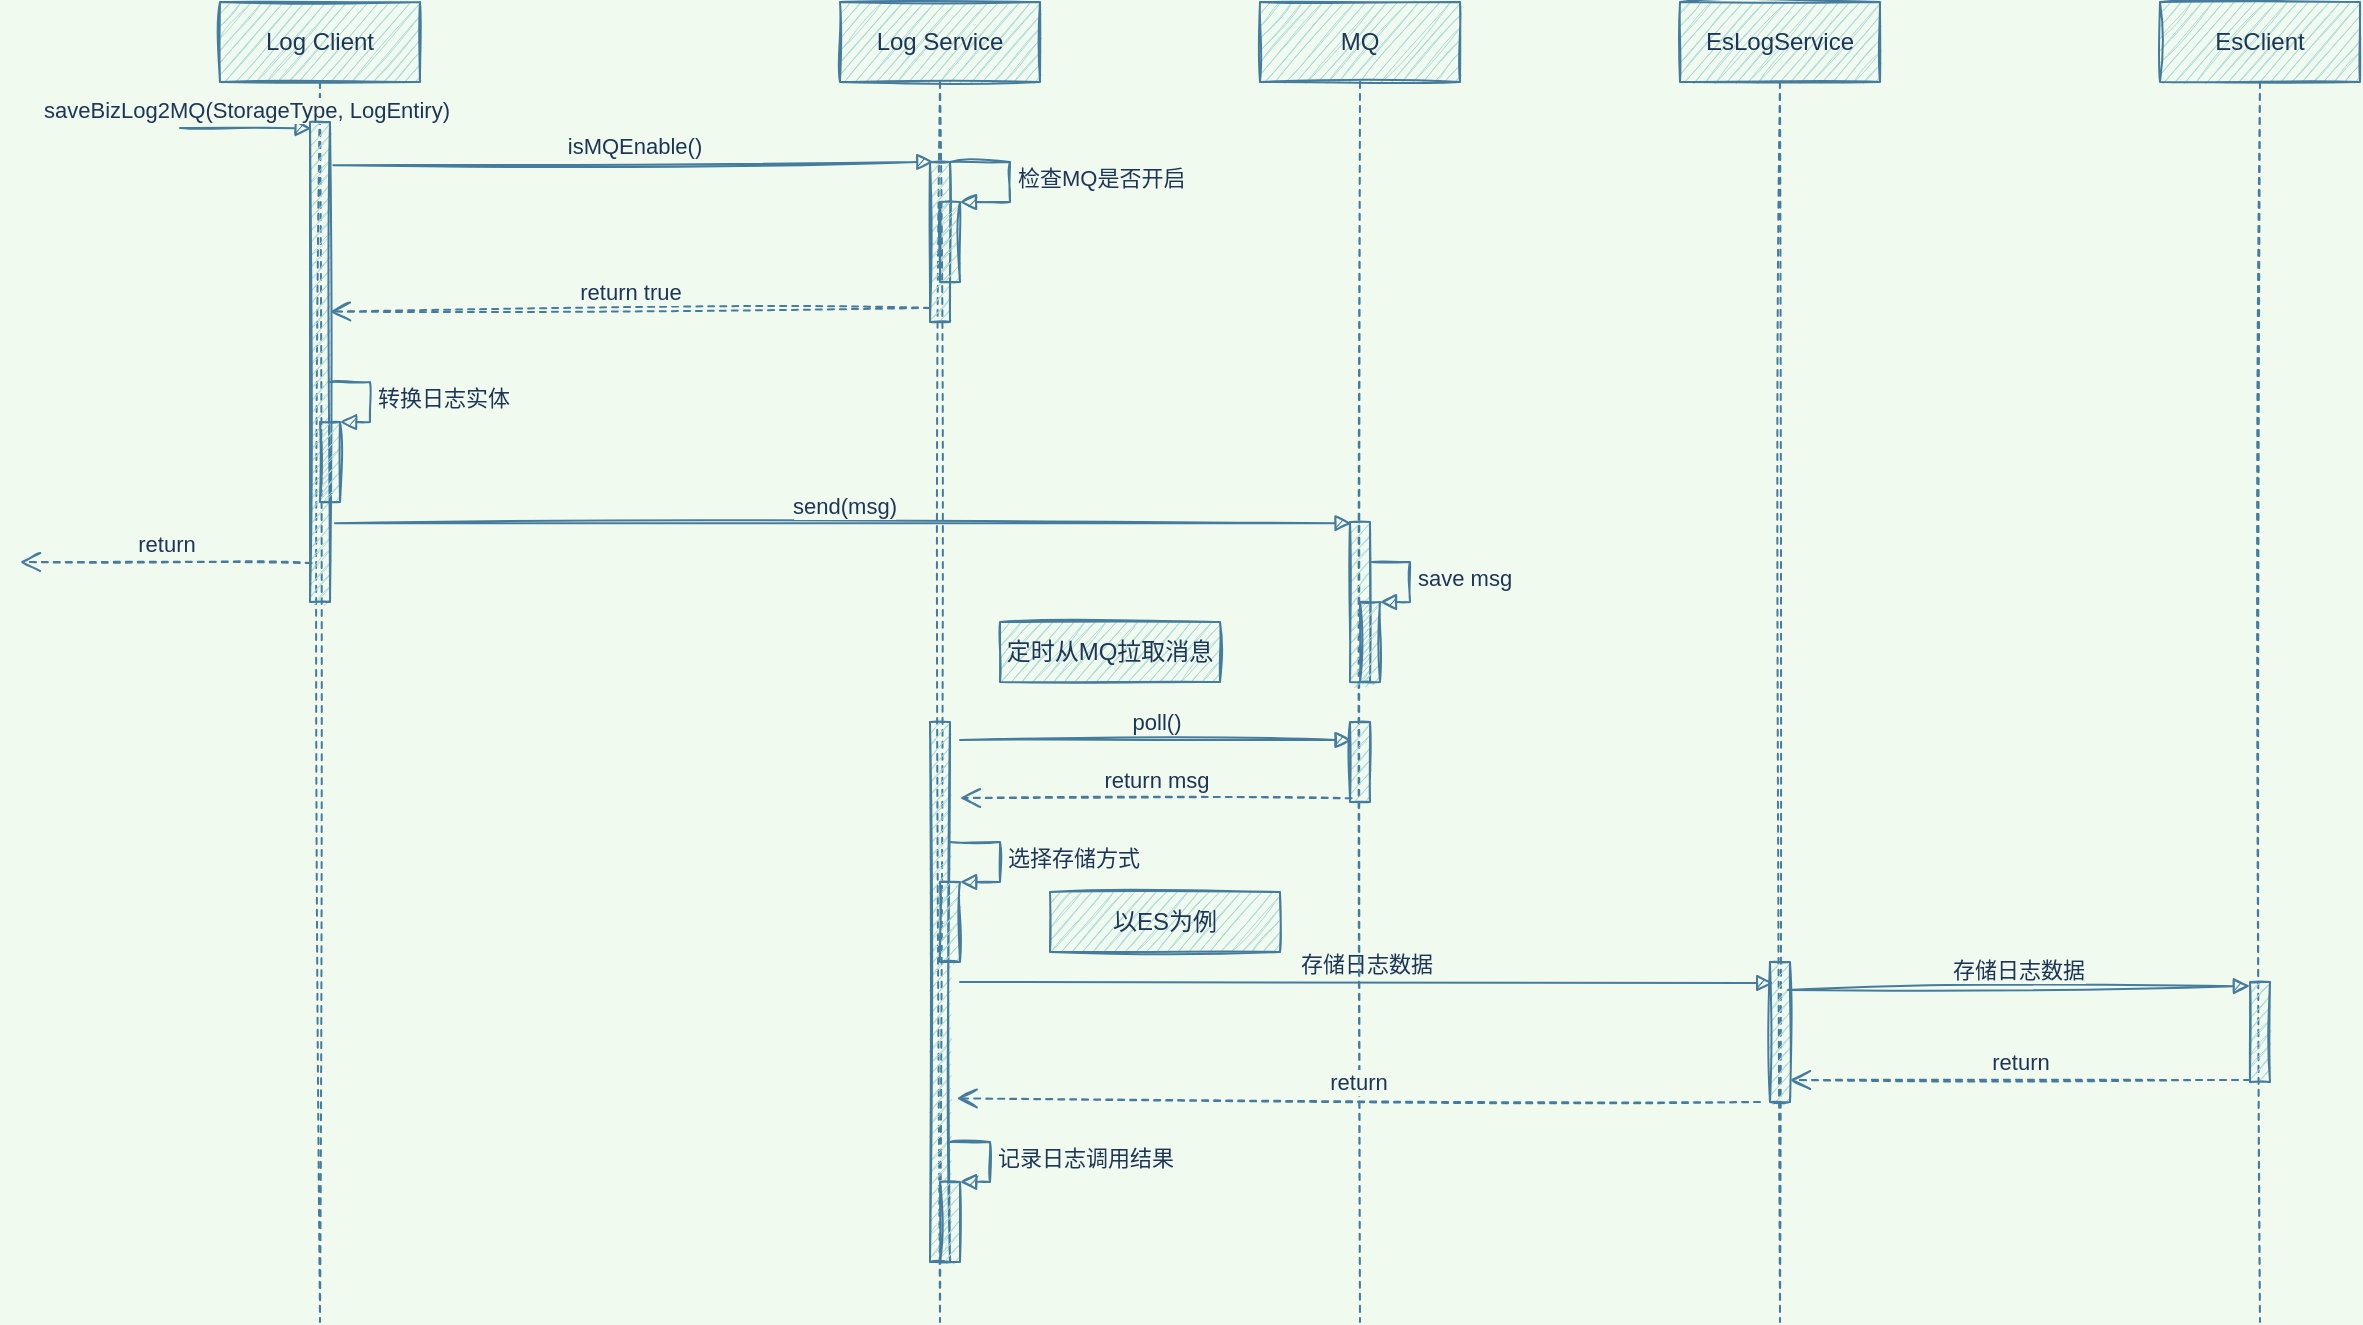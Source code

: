 <mxfile version="16.0.2" type="device"><diagram id="9MsFgjTU0D5WhRwffyGh" name="第 1 页"><mxGraphModel dx="1929" dy="685" grid="1" gridSize="10" guides="1" tooltips="1" connect="1" arrows="1" fold="1" page="1" pageScale="1" pageWidth="827" pageHeight="1169" background="#F1FAEE" math="0" shadow="0"><root><mxCell id="0"/><mxCell id="1" parent="0"/><mxCell id="95_uMc1bO37kVJZ7JVRJ-1" value="Log Client" style="shape=umlLifeline;perimeter=lifelinePerimeter;whiteSpace=wrap;html=1;container=1;collapsible=0;recursiveResize=0;outlineConnect=0;fillColor=#A8DADC;strokeColor=#457B9D;fontColor=#1D3557;sketch=1;" parent="1" vertex="1"><mxGeometry x="70" y="60" width="100" height="660" as="geometry"/></mxCell><mxCell id="95_uMc1bO37kVJZ7JVRJ-5" value="saveBizLog2MQ(StorageType, LogEntiry)" style="html=1;verticalAlign=bottom;endArrow=block;rounded=0;entryX=0.083;entryY=0.013;entryDx=0;entryDy=0;entryPerimeter=0;fillColor=#A8DADC;strokeColor=#457B9D;labelBackgroundColor=#F1FAEE;fontColor=#1D3557;sketch=1;" parent="95_uMc1bO37kVJZ7JVRJ-1" target="95_uMc1bO37kVJZ7JVRJ-3" edge="1"><mxGeometry width="80" relative="1" as="geometry"><mxPoint x="-20" y="63" as="sourcePoint"/><mxPoint x="45" y="63" as="targetPoint"/></mxGeometry></mxCell><mxCell id="95_uMc1bO37kVJZ7JVRJ-3" value="" style="html=1;points=[];perimeter=orthogonalPerimeter;fillColor=#A8DADC;strokeColor=#457B9D;fontColor=#1D3557;sketch=1;" parent="95_uMc1bO37kVJZ7JVRJ-1" vertex="1"><mxGeometry x="45" y="60" width="10" height="240" as="geometry"/></mxCell><mxCell id="95_uMc1bO37kVJZ7JVRJ-24" value="" style="html=1;points=[];perimeter=orthogonalPerimeter;fillColor=#A8DADC;strokeColor=#457B9D;fontColor=#1D3557;sketch=1;" parent="95_uMc1bO37kVJZ7JVRJ-1" vertex="1"><mxGeometry x="50" y="210" width="10" height="40" as="geometry"/></mxCell><mxCell id="95_uMc1bO37kVJZ7JVRJ-25" value="转换日志实体" style="edgeStyle=orthogonalEdgeStyle;html=1;align=left;spacingLeft=2;endArrow=block;rounded=0;entryX=1;entryY=0;fillColor=#A8DADC;strokeColor=#457B9D;labelBackgroundColor=#F1FAEE;fontColor=#1D3557;sketch=1;" parent="95_uMc1bO37kVJZ7JVRJ-1" target="95_uMc1bO37kVJZ7JVRJ-24" edge="1"><mxGeometry relative="1" as="geometry"><mxPoint x="55" y="190" as="sourcePoint"/><Array as="points"><mxPoint x="75" y="190"/></Array></mxGeometry></mxCell><mxCell id="95_uMc1bO37kVJZ7JVRJ-2" value="Log Service" style="shape=umlLifeline;perimeter=lifelinePerimeter;whiteSpace=wrap;html=1;container=1;collapsible=0;recursiveResize=0;outlineConnect=0;fillColor=#A8DADC;strokeColor=#457B9D;fontColor=#1D3557;sketch=1;" parent="1" vertex="1"><mxGeometry x="380" y="60" width="100" height="660" as="geometry"/></mxCell><mxCell id="95_uMc1bO37kVJZ7JVRJ-6" value="" style="html=1;points=[];perimeter=orthogonalPerimeter;fillColor=#A8DADC;strokeColor=#457B9D;fontColor=#1D3557;sketch=1;" parent="95_uMc1bO37kVJZ7JVRJ-2" vertex="1"><mxGeometry x="45" y="80" width="10" height="80" as="geometry"/></mxCell><mxCell id="95_uMc1bO37kVJZ7JVRJ-10" value="" style="html=1;points=[];perimeter=orthogonalPerimeter;fillColor=#A8DADC;strokeColor=#457B9D;fontColor=#1D3557;sketch=1;" parent="95_uMc1bO37kVJZ7JVRJ-2" vertex="1"><mxGeometry x="50" y="100" width="10" height="40" as="geometry"/></mxCell><mxCell id="95_uMc1bO37kVJZ7JVRJ-11" value="检查MQ是否开启" style="edgeStyle=orthogonalEdgeStyle;html=1;align=left;spacingLeft=2;endArrow=block;rounded=0;entryX=1;entryY=0;fillColor=#A8DADC;strokeColor=#457B9D;labelBackgroundColor=#F1FAEE;fontColor=#1D3557;sketch=1;" parent="95_uMc1bO37kVJZ7JVRJ-2" target="95_uMc1bO37kVJZ7JVRJ-10" edge="1"><mxGeometry relative="1" as="geometry"><mxPoint x="55" y="80" as="sourcePoint"/><Array as="points"><mxPoint x="85" y="80"/></Array></mxGeometry></mxCell><mxCell id="95_uMc1bO37kVJZ7JVRJ-34" value="" style="html=1;points=[];perimeter=orthogonalPerimeter;fillColor=#A8DADC;strokeColor=#457B9D;fontColor=#1D3557;sketch=1;" parent="95_uMc1bO37kVJZ7JVRJ-2" vertex="1"><mxGeometry x="45" y="360" width="10" height="270" as="geometry"/></mxCell><mxCell id="95_uMc1bO37kVJZ7JVRJ-45" value="" style="html=1;points=[];perimeter=orthogonalPerimeter;fillColor=#A8DADC;strokeColor=#457B9D;fontColor=#1D3557;sketch=1;" parent="95_uMc1bO37kVJZ7JVRJ-2" vertex="1"><mxGeometry x="50" y="440" width="10" height="40" as="geometry"/></mxCell><mxCell id="95_uMc1bO37kVJZ7JVRJ-46" value="选择存储方式" style="edgeStyle=orthogonalEdgeStyle;html=1;align=left;spacingLeft=2;endArrow=block;rounded=0;entryX=1;entryY=0;fillColor=#A8DADC;strokeColor=#457B9D;labelBackgroundColor=#F1FAEE;fontColor=#1D3557;sketch=1;" parent="95_uMc1bO37kVJZ7JVRJ-2" target="95_uMc1bO37kVJZ7JVRJ-45" edge="1"><mxGeometry relative="1" as="geometry"><mxPoint x="55" y="420" as="sourcePoint"/><Array as="points"><mxPoint x="80" y="420"/></Array></mxGeometry></mxCell><mxCell id="95_uMc1bO37kVJZ7JVRJ-47" value="存储日志数据" style="html=1;verticalAlign=bottom;endArrow=block;rounded=0;entryX=0.167;entryY=0.15;entryDx=0;entryDy=0;entryPerimeter=0;fillColor=#A8DADC;strokeColor=#457B9D;labelBackgroundColor=#F1FAEE;fontColor=#1D3557;sketch=1;" parent="95_uMc1bO37kVJZ7JVRJ-2" target="95_uMc1bO37kVJZ7JVRJ-40" edge="1"><mxGeometry width="80" relative="1" as="geometry"><mxPoint x="60" y="490" as="sourcePoint"/><mxPoint x="140" y="490" as="targetPoint"/></mxGeometry></mxCell><mxCell id="95_uMc1bO37kVJZ7JVRJ-49" value="" style="html=1;points=[];perimeter=orthogonalPerimeter;fillColor=#A8DADC;strokeColor=#457B9D;fontColor=#1D3557;sketch=1;" parent="95_uMc1bO37kVJZ7JVRJ-2" vertex="1"><mxGeometry x="50" y="590" width="10" height="40" as="geometry"/></mxCell><mxCell id="95_uMc1bO37kVJZ7JVRJ-50" value="记录日志调用结果" style="edgeStyle=orthogonalEdgeStyle;html=1;align=left;spacingLeft=2;endArrow=block;rounded=0;entryX=1;entryY=0;fillColor=#A8DADC;strokeColor=#457B9D;labelBackgroundColor=#F1FAEE;fontColor=#1D3557;sketch=1;" parent="95_uMc1bO37kVJZ7JVRJ-2" target="95_uMc1bO37kVJZ7JVRJ-49" edge="1"><mxGeometry relative="1" as="geometry"><mxPoint x="55" y="570" as="sourcePoint"/><Array as="points"><mxPoint x="75" y="570"/></Array></mxGeometry></mxCell><mxCell id="95_uMc1bO37kVJZ7JVRJ-7" value="isMQEnable()" style="html=1;verticalAlign=bottom;endArrow=block;rounded=0;exitX=1.167;exitY=0.09;exitDx=0;exitDy=0;exitPerimeter=0;entryX=0.167;entryY=-0.001;entryDx=0;entryDy=0;entryPerimeter=0;fillColor=#A8DADC;strokeColor=#457B9D;labelBackgroundColor=#F1FAEE;fontColor=#1D3557;sketch=1;" parent="1" source="95_uMc1bO37kVJZ7JVRJ-3" target="95_uMc1bO37kVJZ7JVRJ-6" edge="1"><mxGeometry width="80" relative="1" as="geometry"><mxPoint x="180" y="143" as="sourcePoint"/><mxPoint x="410" y="143" as="targetPoint"/></mxGeometry></mxCell><mxCell id="95_uMc1bO37kVJZ7JVRJ-15" value="return true" style="html=1;verticalAlign=bottom;endArrow=open;dashed=1;endSize=8;rounded=0;exitX=0;exitY=0.478;exitDx=0;exitDy=0;exitPerimeter=0;entryX=1;entryY=0.395;entryDx=0;entryDy=0;entryPerimeter=0;fillColor=#A8DADC;strokeColor=#457B9D;labelBackgroundColor=#F1FAEE;fontColor=#1D3557;sketch=1;" parent="1" target="95_uMc1bO37kVJZ7JVRJ-3" edge="1"><mxGeometry relative="1" as="geometry"><mxPoint x="425" y="212.94" as="sourcePoint"/><mxPoint x="135" y="212.94" as="targetPoint"/></mxGeometry></mxCell><mxCell id="95_uMc1bO37kVJZ7JVRJ-26" value="MQ" style="shape=umlLifeline;perimeter=lifelinePerimeter;whiteSpace=wrap;html=1;container=1;collapsible=0;recursiveResize=0;outlineConnect=0;fillColor=#A8DADC;strokeColor=#457B9D;fontColor=#1D3557;sketch=1;" parent="1" vertex="1"><mxGeometry x="590" y="60" width="100" height="660" as="geometry"/></mxCell><mxCell id="95_uMc1bO37kVJZ7JVRJ-27" value="" style="html=1;points=[];perimeter=orthogonalPerimeter;fillColor=#A8DADC;strokeColor=#457B9D;fontColor=#1D3557;sketch=1;" parent="95_uMc1bO37kVJZ7JVRJ-26" vertex="1"><mxGeometry x="45" y="260" width="10" height="80" as="geometry"/></mxCell><mxCell id="95_uMc1bO37kVJZ7JVRJ-32" value="" style="html=1;points=[];perimeter=orthogonalPerimeter;fillColor=#A8DADC;strokeColor=#457B9D;fontColor=#1D3557;sketch=1;" parent="95_uMc1bO37kVJZ7JVRJ-26" vertex="1"><mxGeometry x="50" y="300" width="10" height="40" as="geometry"/></mxCell><mxCell id="95_uMc1bO37kVJZ7JVRJ-33" value="save msg" style="edgeStyle=orthogonalEdgeStyle;html=1;align=left;spacingLeft=2;endArrow=block;rounded=0;entryX=1;entryY=0;fillColor=#A8DADC;strokeColor=#457B9D;labelBackgroundColor=#F1FAEE;fontColor=#1D3557;sketch=1;" parent="95_uMc1bO37kVJZ7JVRJ-26" target="95_uMc1bO37kVJZ7JVRJ-32" edge="1"><mxGeometry relative="1" as="geometry"><mxPoint x="56" y="280" as="sourcePoint"/><Array as="points"><mxPoint x="75" y="280"/></Array></mxGeometry></mxCell><mxCell id="95_uMc1bO37kVJZ7JVRJ-36" value="" style="html=1;points=[];perimeter=orthogonalPerimeter;fillColor=#A8DADC;strokeColor=#457B9D;fontColor=#1D3557;sketch=1;" parent="95_uMc1bO37kVJZ7JVRJ-26" vertex="1"><mxGeometry x="45" y="360" width="10" height="40" as="geometry"/></mxCell><mxCell id="95_uMc1bO37kVJZ7JVRJ-28" value="send(msg)" style="html=1;verticalAlign=bottom;endArrow=block;rounded=0;exitX=1.25;exitY=0.836;exitDx=0;exitDy=0;exitPerimeter=0;entryX=0.083;entryY=0.008;entryDx=0;entryDy=0;entryPerimeter=0;fillColor=#A8DADC;strokeColor=#457B9D;labelBackgroundColor=#F1FAEE;fontColor=#1D3557;sketch=1;" parent="1" source="95_uMc1bO37kVJZ7JVRJ-3" target="95_uMc1bO37kVJZ7JVRJ-27" edge="1"><mxGeometry width="80" relative="1" as="geometry"><mxPoint x="150" y="320" as="sourcePoint"/><mxPoint x="230" y="320" as="targetPoint"/></mxGeometry></mxCell><mxCell id="95_uMc1bO37kVJZ7JVRJ-29" value="return" style="html=1;verticalAlign=bottom;endArrow=open;dashed=1;endSize=8;rounded=0;exitX=0.083;exitY=0.919;exitDx=0;exitDy=0;exitPerimeter=0;fillColor=#A8DADC;strokeColor=#457B9D;labelBackgroundColor=#F1FAEE;fontColor=#1D3557;sketch=1;" parent="1" source="95_uMc1bO37kVJZ7JVRJ-3" edge="1"><mxGeometry relative="1" as="geometry"><mxPoint x="110" y="340" as="sourcePoint"/><mxPoint x="-30" y="340" as="targetPoint"/></mxGeometry></mxCell><mxCell id="95_uMc1bO37kVJZ7JVRJ-35" value="定时从MQ拉取消息" style="text;html=1;strokeColor=#457B9D;fillColor=#A8DADC;align=center;verticalAlign=middle;whiteSpace=wrap;rounded=0;fontColor=#1D3557;sketch=1;" parent="1" vertex="1"><mxGeometry x="460" y="370" width="110" height="30" as="geometry"/></mxCell><mxCell id="95_uMc1bO37kVJZ7JVRJ-37" value="poll()" style="html=1;verticalAlign=bottom;endArrow=block;rounded=0;entryX=0.083;entryY=0.225;entryDx=0;entryDy=0;entryPerimeter=0;fillColor=#A8DADC;strokeColor=#457B9D;labelBackgroundColor=#F1FAEE;fontColor=#1D3557;sketch=1;" parent="1" target="95_uMc1bO37kVJZ7JVRJ-36" edge="1"><mxGeometry width="80" relative="1" as="geometry"><mxPoint x="440" y="429" as="sourcePoint"/><mxPoint x="620" y="429" as="targetPoint"/></mxGeometry></mxCell><mxCell id="95_uMc1bO37kVJZ7JVRJ-38" value="return msg" style="html=1;verticalAlign=bottom;endArrow=open;dashed=1;endSize=8;rounded=0;exitX=0.083;exitY=0.954;exitDx=0;exitDy=0;exitPerimeter=0;fillColor=#A8DADC;strokeColor=#457B9D;labelBackgroundColor=#F1FAEE;fontColor=#1D3557;sketch=1;" parent="1" source="95_uMc1bO37kVJZ7JVRJ-36" edge="1"><mxGeometry relative="1" as="geometry"><mxPoint x="600" y="460" as="sourcePoint"/><mxPoint x="440" y="458" as="targetPoint"/></mxGeometry></mxCell><mxCell id="95_uMc1bO37kVJZ7JVRJ-39" value="EsLogService" style="shape=umlLifeline;perimeter=lifelinePerimeter;whiteSpace=wrap;html=1;container=1;collapsible=0;recursiveResize=0;outlineConnect=0;fillColor=#A8DADC;strokeColor=#457B9D;fontColor=#1D3557;sketch=1;" parent="1" vertex="1"><mxGeometry x="800" y="60" width="100" height="660" as="geometry"/></mxCell><mxCell id="95_uMc1bO37kVJZ7JVRJ-40" value="" style="html=1;points=[];perimeter=orthogonalPerimeter;fillColor=#A8DADC;strokeColor=#457B9D;fontColor=#1D3557;sketch=1;" parent="95_uMc1bO37kVJZ7JVRJ-39" vertex="1"><mxGeometry x="45" y="480" width="10" height="70" as="geometry"/></mxCell><mxCell id="95_uMc1bO37kVJZ7JVRJ-41" value="EsClient" style="shape=umlLifeline;perimeter=lifelinePerimeter;whiteSpace=wrap;html=1;container=1;collapsible=0;recursiveResize=0;outlineConnect=0;fillColor=#A8DADC;strokeColor=#457B9D;fontColor=#1D3557;sketch=1;" parent="1" vertex="1"><mxGeometry x="1040" y="60" width="100" height="660" as="geometry"/></mxCell><mxCell id="95_uMc1bO37kVJZ7JVRJ-42" value="" style="html=1;points=[];perimeter=orthogonalPerimeter;fillColor=#A8DADC;strokeColor=#457B9D;fontColor=#1D3557;sketch=1;" parent="95_uMc1bO37kVJZ7JVRJ-41" vertex="1"><mxGeometry x="45" y="490" width="10" height="50" as="geometry"/></mxCell><mxCell id="95_uMc1bO37kVJZ7JVRJ-43" value="存储日志数据" style="html=1;verticalAlign=bottom;endArrow=block;rounded=0;exitX=0.9;exitY=0.2;exitDx=0;exitDy=0;exitPerimeter=0;entryX=0;entryY=0.04;entryDx=0;entryDy=0;entryPerimeter=0;fillColor=#A8DADC;strokeColor=#457B9D;labelBackgroundColor=#F1FAEE;fontColor=#1D3557;sketch=1;" parent="1" source="95_uMc1bO37kVJZ7JVRJ-40" target="95_uMc1bO37kVJZ7JVRJ-42" edge="1"><mxGeometry width="80" relative="1" as="geometry"><mxPoint x="890" y="549.5" as="sourcePoint"/><mxPoint x="970" y="549.5" as="targetPoint"/></mxGeometry></mxCell><mxCell id="95_uMc1bO37kVJZ7JVRJ-44" value="return" style="html=1;verticalAlign=bottom;endArrow=open;dashed=1;endSize=8;rounded=0;exitX=0;exitY=0.98;exitDx=0;exitDy=0;exitPerimeter=0;fillColor=#A8DADC;strokeColor=#457B9D;labelBackgroundColor=#F1FAEE;fontColor=#1D3557;sketch=1;" parent="1" source="95_uMc1bO37kVJZ7JVRJ-42" target="95_uMc1bO37kVJZ7JVRJ-40" edge="1"><mxGeometry relative="1" as="geometry"><mxPoint x="1070" y="600" as="sourcePoint"/><mxPoint x="990" y="600" as="targetPoint"/></mxGeometry></mxCell><mxCell id="95_uMc1bO37kVJZ7JVRJ-48" value="return" style="html=1;verticalAlign=bottom;endArrow=open;dashed=1;endSize=8;rounded=0;entryX=1.333;entryY=0.697;entryDx=0;entryDy=0;entryPerimeter=0;fillColor=#A8DADC;strokeColor=#457B9D;labelBackgroundColor=#F1FAEE;fontColor=#1D3557;sketch=1;" parent="1" target="95_uMc1bO37kVJZ7JVRJ-34" edge="1"><mxGeometry relative="1" as="geometry"><mxPoint x="840" y="610" as="sourcePoint"/><mxPoint x="760" y="610" as="targetPoint"/></mxGeometry></mxCell><mxCell id="95_uMc1bO37kVJZ7JVRJ-51" value="以ES为例" style="text;html=1;strokeColor=#457B9D;fillColor=#A8DADC;align=center;verticalAlign=middle;whiteSpace=wrap;rounded=0;fontColor=#1D3557;sketch=1;" parent="1" vertex="1"><mxGeometry x="485" y="505" width="115" height="30" as="geometry"/></mxCell></root></mxGraphModel></diagram></mxfile>